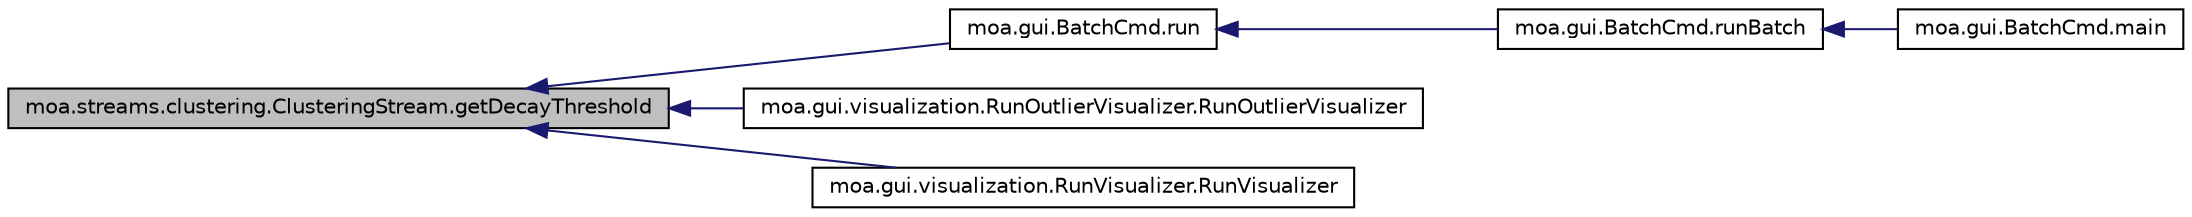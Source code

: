 digraph G
{
  edge [fontname="Helvetica",fontsize="10",labelfontname="Helvetica",labelfontsize="10"];
  node [fontname="Helvetica",fontsize="10",shape=record];
  rankdir=LR;
  Node1 [label="moa.streams.clustering.ClusteringStream.getDecayThreshold",height=0.2,width=0.4,color="black", fillcolor="grey75", style="filled" fontcolor="black"];
  Node1 -> Node2 [dir=back,color="midnightblue",fontsize="10",style="solid",fontname="Helvetica"];
  Node2 [label="moa.gui.BatchCmd.run",height=0.2,width=0.4,color="black", fillcolor="white", style="filled",URL="$classmoa_1_1gui_1_1BatchCmd.html#a7db964ebf4d4cf776dda79fe534b12fb"];
  Node2 -> Node3 [dir=back,color="midnightblue",fontsize="10",style="solid",fontname="Helvetica"];
  Node3 [label="moa.gui.BatchCmd.runBatch",height=0.2,width=0.4,color="black", fillcolor="white", style="filled",URL="$classmoa_1_1gui_1_1BatchCmd.html#af9137227d01326b41478389e81c1f8bc"];
  Node3 -> Node4 [dir=back,color="midnightblue",fontsize="10",style="solid",fontname="Helvetica"];
  Node4 [label="moa.gui.BatchCmd.main",height=0.2,width=0.4,color="black", fillcolor="white", style="filled",URL="$classmoa_1_1gui_1_1BatchCmd.html#a4dea1e64cc2bd155a4c71c04890b383f"];
  Node1 -> Node5 [dir=back,color="midnightblue",fontsize="10",style="solid",fontname="Helvetica"];
  Node5 [label="moa.gui.visualization.RunOutlierVisualizer.RunOutlierVisualizer",height=0.2,width=0.4,color="black", fillcolor="white", style="filled",URL="$classmoa_1_1gui_1_1visualization_1_1RunOutlierVisualizer.html#a10546ef98a99278a121566002e5a51a3"];
  Node1 -> Node6 [dir=back,color="midnightblue",fontsize="10",style="solid",fontname="Helvetica"];
  Node6 [label="moa.gui.visualization.RunVisualizer.RunVisualizer",height=0.2,width=0.4,color="black", fillcolor="white", style="filled",URL="$classmoa_1_1gui_1_1visualization_1_1RunVisualizer.html#ab8af38867b16c9893bef23c9138293ab"];
}
